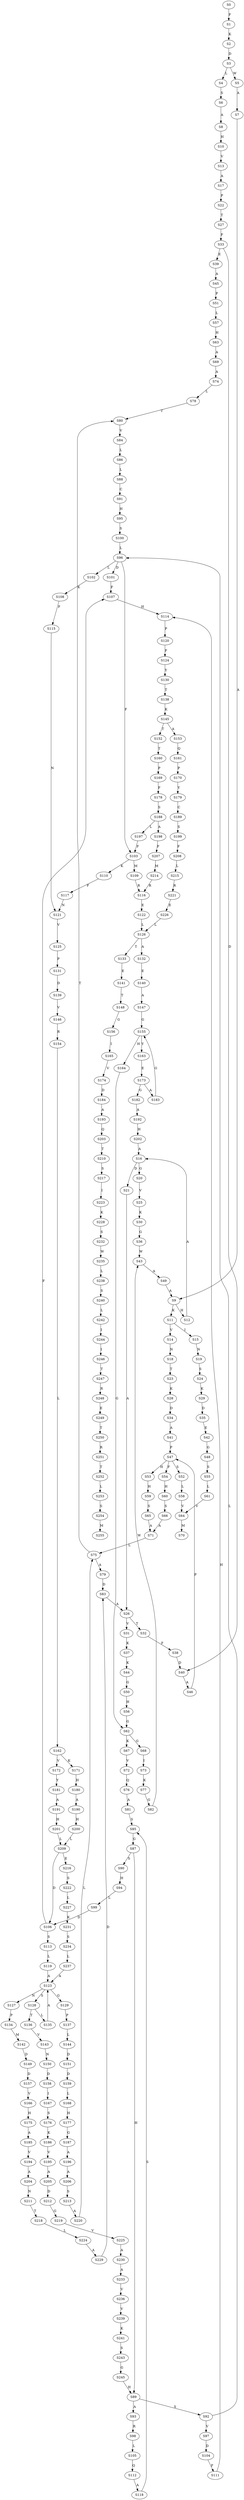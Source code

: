 strict digraph  {
	S0 -> S1 [ label = F ];
	S1 -> S2 [ label = K ];
	S2 -> S3 [ label = D ];
	S3 -> S4 [ label = L ];
	S3 -> S5 [ label = W ];
	S4 -> S6 [ label = S ];
	S5 -> S7 [ label = A ];
	S6 -> S8 [ label = A ];
	S7 -> S9 [ label = A ];
	S8 -> S10 [ label = H ];
	S9 -> S11 [ label = K ];
	S9 -> S12 [ label = H ];
	S10 -> S13 [ label = V ];
	S11 -> S14 [ label = V ];
	S11 -> S15 [ label = I ];
	S12 -> S16 [ label = A ];
	S13 -> S17 [ label = A ];
	S14 -> S18 [ label = N ];
	S15 -> S19 [ label = N ];
	S16 -> S20 [ label = G ];
	S16 -> S21 [ label = D ];
	S17 -> S22 [ label = P ];
	S18 -> S23 [ label = T ];
	S19 -> S24 [ label = S ];
	S20 -> S25 [ label = V ];
	S21 -> S26 [ label = A ];
	S22 -> S27 [ label = T ];
	S23 -> S28 [ label = K ];
	S24 -> S29 [ label = K ];
	S25 -> S30 [ label = K ];
	S26 -> S31 [ label = V ];
	S26 -> S32 [ label = T ];
	S27 -> S33 [ label = F ];
	S28 -> S34 [ label = D ];
	S29 -> S35 [ label = D ];
	S30 -> S36 [ label = G ];
	S31 -> S37 [ label = K ];
	S32 -> S38 [ label = F ];
	S33 -> S39 [ label = E ];
	S33 -> S40 [ label = D ];
	S34 -> S41 [ label = A ];
	S35 -> S42 [ label = E ];
	S36 -> S43 [ label = W ];
	S37 -> S44 [ label = K ];
	S38 -> S40 [ label = D ];
	S39 -> S45 [ label = A ];
	S40 -> S46 [ label = A ];
	S41 -> S47 [ label = P ];
	S42 -> S48 [ label = G ];
	S43 -> S49 [ label = A ];
	S44 -> S50 [ label = G ];
	S45 -> S51 [ label = P ];
	S46 -> S47 [ label = P ];
	S47 -> S52 [ label = S ];
	S47 -> S53 [ label = H ];
	S47 -> S54 [ label = F ];
	S48 -> S55 [ label = S ];
	S49 -> S9 [ label = A ];
	S50 -> S56 [ label = H ];
	S51 -> S57 [ label = L ];
	S52 -> S58 [ label = L ];
	S53 -> S59 [ label = H ];
	S54 -> S60 [ label = H ];
	S55 -> S61 [ label = L ];
	S56 -> S62 [ label = G ];
	S57 -> S63 [ label = H ];
	S58 -> S64 [ label = V ];
	S59 -> S65 [ label = S ];
	S60 -> S66 [ label = S ];
	S61 -> S64 [ label = V ];
	S62 -> S67 [ label = K ];
	S62 -> S68 [ label = G ];
	S63 -> S69 [ label = A ];
	S64 -> S70 [ label = M ];
	S65 -> S71 [ label = A ];
	S66 -> S71 [ label = A ];
	S67 -> S72 [ label = V ];
	S68 -> S73 [ label = I ];
	S69 -> S74 [ label = A ];
	S71 -> S75 [ label = L ];
	S72 -> S76 [ label = Q ];
	S73 -> S77 [ label = K ];
	S74 -> S78 [ label = L ];
	S75 -> S79 [ label = A ];
	S75 -> S80 [ label = T ];
	S76 -> S81 [ label = A ];
	S77 -> S82 [ label = G ];
	S78 -> S80 [ label = T ];
	S79 -> S83 [ label = D ];
	S80 -> S84 [ label = V ];
	S81 -> S85 [ label = S ];
	S82 -> S43 [ label = W ];
	S83 -> S26 [ label = A ];
	S84 -> S86 [ label = L ];
	S85 -> S87 [ label = G ];
	S86 -> S88 [ label = L ];
	S87 -> S89 [ label = H ];
	S87 -> S90 [ label = S ];
	S88 -> S91 [ label = C ];
	S89 -> S92 [ label = S ];
	S89 -> S93 [ label = A ];
	S90 -> S94 [ label = H ];
	S91 -> S95 [ label = H ];
	S92 -> S96 [ label = L ];
	S92 -> S97 [ label = V ];
	S93 -> S98 [ label = R ];
	S94 -> S99 [ label = L ];
	S95 -> S100 [ label = S ];
	S96 -> S101 [ label = D ];
	S96 -> S102 [ label = L ];
	S96 -> S103 [ label = F ];
	S97 -> S104 [ label = D ];
	S98 -> S105 [ label = L ];
	S99 -> S106 [ label = D ];
	S100 -> S96 [ label = L ];
	S101 -> S107 [ label = F ];
	S102 -> S108 [ label = K ];
	S103 -> S109 [ label = M ];
	S103 -> S110 [ label = K ];
	S104 -> S111 [ label = F ];
	S105 -> S112 [ label = Q ];
	S106 -> S113 [ label = S ];
	S106 -> S107 [ label = F ];
	S107 -> S114 [ label = H ];
	S108 -> S115 [ label = F ];
	S109 -> S116 [ label = R ];
	S110 -> S117 [ label = F ];
	S111 -> S114 [ label = H ];
	S112 -> S118 [ label = A ];
	S113 -> S119 [ label = L ];
	S114 -> S120 [ label = P ];
	S115 -> S121 [ label = N ];
	S116 -> S122 [ label = E ];
	S117 -> S121 [ label = N ];
	S118 -> S85 [ label = S ];
	S119 -> S123 [ label = A ];
	S120 -> S124 [ label = F ];
	S121 -> S125 [ label = V ];
	S122 -> S126 [ label = L ];
	S123 -> S127 [ label = N ];
	S123 -> S128 [ label = S ];
	S123 -> S129 [ label = G ];
	S124 -> S130 [ label = Y ];
	S125 -> S131 [ label = P ];
	S126 -> S132 [ label = A ];
	S126 -> S133 [ label = T ];
	S127 -> S134 [ label = P ];
	S128 -> S135 [ label = L ];
	S128 -> S136 [ label = T ];
	S129 -> S137 [ label = P ];
	S130 -> S138 [ label = T ];
	S131 -> S139 [ label = D ];
	S132 -> S140 [ label = E ];
	S133 -> S141 [ label = E ];
	S134 -> S142 [ label = M ];
	S135 -> S123 [ label = A ];
	S136 -> S143 [ label = V ];
	S137 -> S144 [ label = L ];
	S138 -> S145 [ label = K ];
	S139 -> S146 [ label = V ];
	S140 -> S147 [ label = A ];
	S141 -> S148 [ label = T ];
	S142 -> S149 [ label = D ];
	S143 -> S150 [ label = N ];
	S144 -> S151 [ label = D ];
	S145 -> S152 [ label = T ];
	S145 -> S153 [ label = A ];
	S146 -> S154 [ label = R ];
	S147 -> S155 [ label = G ];
	S148 -> S156 [ label = G ];
	S149 -> S157 [ label = D ];
	S150 -> S158 [ label = D ];
	S151 -> S159 [ label = D ];
	S152 -> S160 [ label = T ];
	S153 -> S161 [ label = Q ];
	S154 -> S162 [ label = L ];
	S155 -> S163 [ label = Y ];
	S155 -> S164 [ label = H ];
	S156 -> S165 [ label = I ];
	S157 -> S166 [ label = V ];
	S158 -> S167 [ label = I ];
	S159 -> S168 [ label = L ];
	S160 -> S169 [ label = P ];
	S161 -> S170 [ label = P ];
	S162 -> S171 [ label = K ];
	S162 -> S172 [ label = V ];
	S163 -> S173 [ label = E ];
	S164 -> S62 [ label = G ];
	S165 -> S174 [ label = V ];
	S166 -> S175 [ label = H ];
	S167 -> S176 [ label = S ];
	S168 -> S177 [ label = H ];
	S169 -> S178 [ label = F ];
	S170 -> S179 [ label = Y ];
	S171 -> S180 [ label = H ];
	S172 -> S181 [ label = Y ];
	S173 -> S182 [ label = G ];
	S173 -> S183 [ label = A ];
	S174 -> S184 [ label = D ];
	S175 -> S185 [ label = A ];
	S176 -> S186 [ label = K ];
	S177 -> S187 [ label = G ];
	S178 -> S188 [ label = S ];
	S179 -> S189 [ label = C ];
	S180 -> S190 [ label = A ];
	S181 -> S191 [ label = A ];
	S182 -> S192 [ label = A ];
	S183 -> S155 [ label = G ];
	S184 -> S193 [ label = A ];
	S185 -> S194 [ label = V ];
	S186 -> S195 [ label = V ];
	S187 -> S196 [ label = A ];
	S188 -> S197 [ label = L ];
	S188 -> S198 [ label = A ];
	S189 -> S199 [ label = S ];
	S190 -> S200 [ label = H ];
	S191 -> S201 [ label = H ];
	S192 -> S202 [ label = H ];
	S193 -> S203 [ label = Q ];
	S194 -> S204 [ label = A ];
	S195 -> S205 [ label = A ];
	S196 -> S206 [ label = A ];
	S197 -> S103 [ label = F ];
	S198 -> S207 [ label = F ];
	S199 -> S208 [ label = F ];
	S200 -> S209 [ label = L ];
	S201 -> S209 [ label = L ];
	S202 -> S16 [ label = A ];
	S203 -> S210 [ label = T ];
	S204 -> S211 [ label = N ];
	S205 -> S212 [ label = D ];
	S206 -> S213 [ label = S ];
	S207 -> S214 [ label = M ];
	S208 -> S215 [ label = L ];
	S209 -> S106 [ label = D ];
	S209 -> S216 [ label = E ];
	S210 -> S217 [ label = S ];
	S211 -> S218 [ label = T ];
	S212 -> S219 [ label = G ];
	S213 -> S220 [ label = A ];
	S214 -> S116 [ label = R ];
	S215 -> S221 [ label = R ];
	S216 -> S222 [ label = S ];
	S217 -> S223 [ label = I ];
	S218 -> S224 [ label = L ];
	S219 -> S225 [ label = V ];
	S220 -> S75 [ label = L ];
	S221 -> S226 [ label = E ];
	S222 -> S227 [ label = L ];
	S223 -> S228 [ label = K ];
	S224 -> S229 [ label = A ];
	S225 -> S230 [ label = A ];
	S226 -> S126 [ label = L ];
	S227 -> S231 [ label = K ];
	S228 -> S232 [ label = S ];
	S229 -> S83 [ label = D ];
	S230 -> S233 [ label = A ];
	S231 -> S234 [ label = S ];
	S232 -> S235 [ label = W ];
	S233 -> S236 [ label = V ];
	S234 -> S237 [ label = L ];
	S235 -> S238 [ label = L ];
	S236 -> S239 [ label = V ];
	S237 -> S123 [ label = A ];
	S238 -> S240 [ label = S ];
	S239 -> S241 [ label = K ];
	S240 -> S242 [ label = L ];
	S241 -> S243 [ label = S ];
	S242 -> S244 [ label = I ];
	S243 -> S245 [ label = G ];
	S244 -> S246 [ label = I ];
	S245 -> S89 [ label = H ];
	S246 -> S247 [ label = T ];
	S247 -> S248 [ label = R ];
	S248 -> S249 [ label = E ];
	S249 -> S250 [ label = T ];
	S250 -> S251 [ label = R ];
	S251 -> S252 [ label = T ];
	S252 -> S253 [ label = L ];
	S253 -> S254 [ label = S ];
	S254 -> S255 [ label = M ];
}
